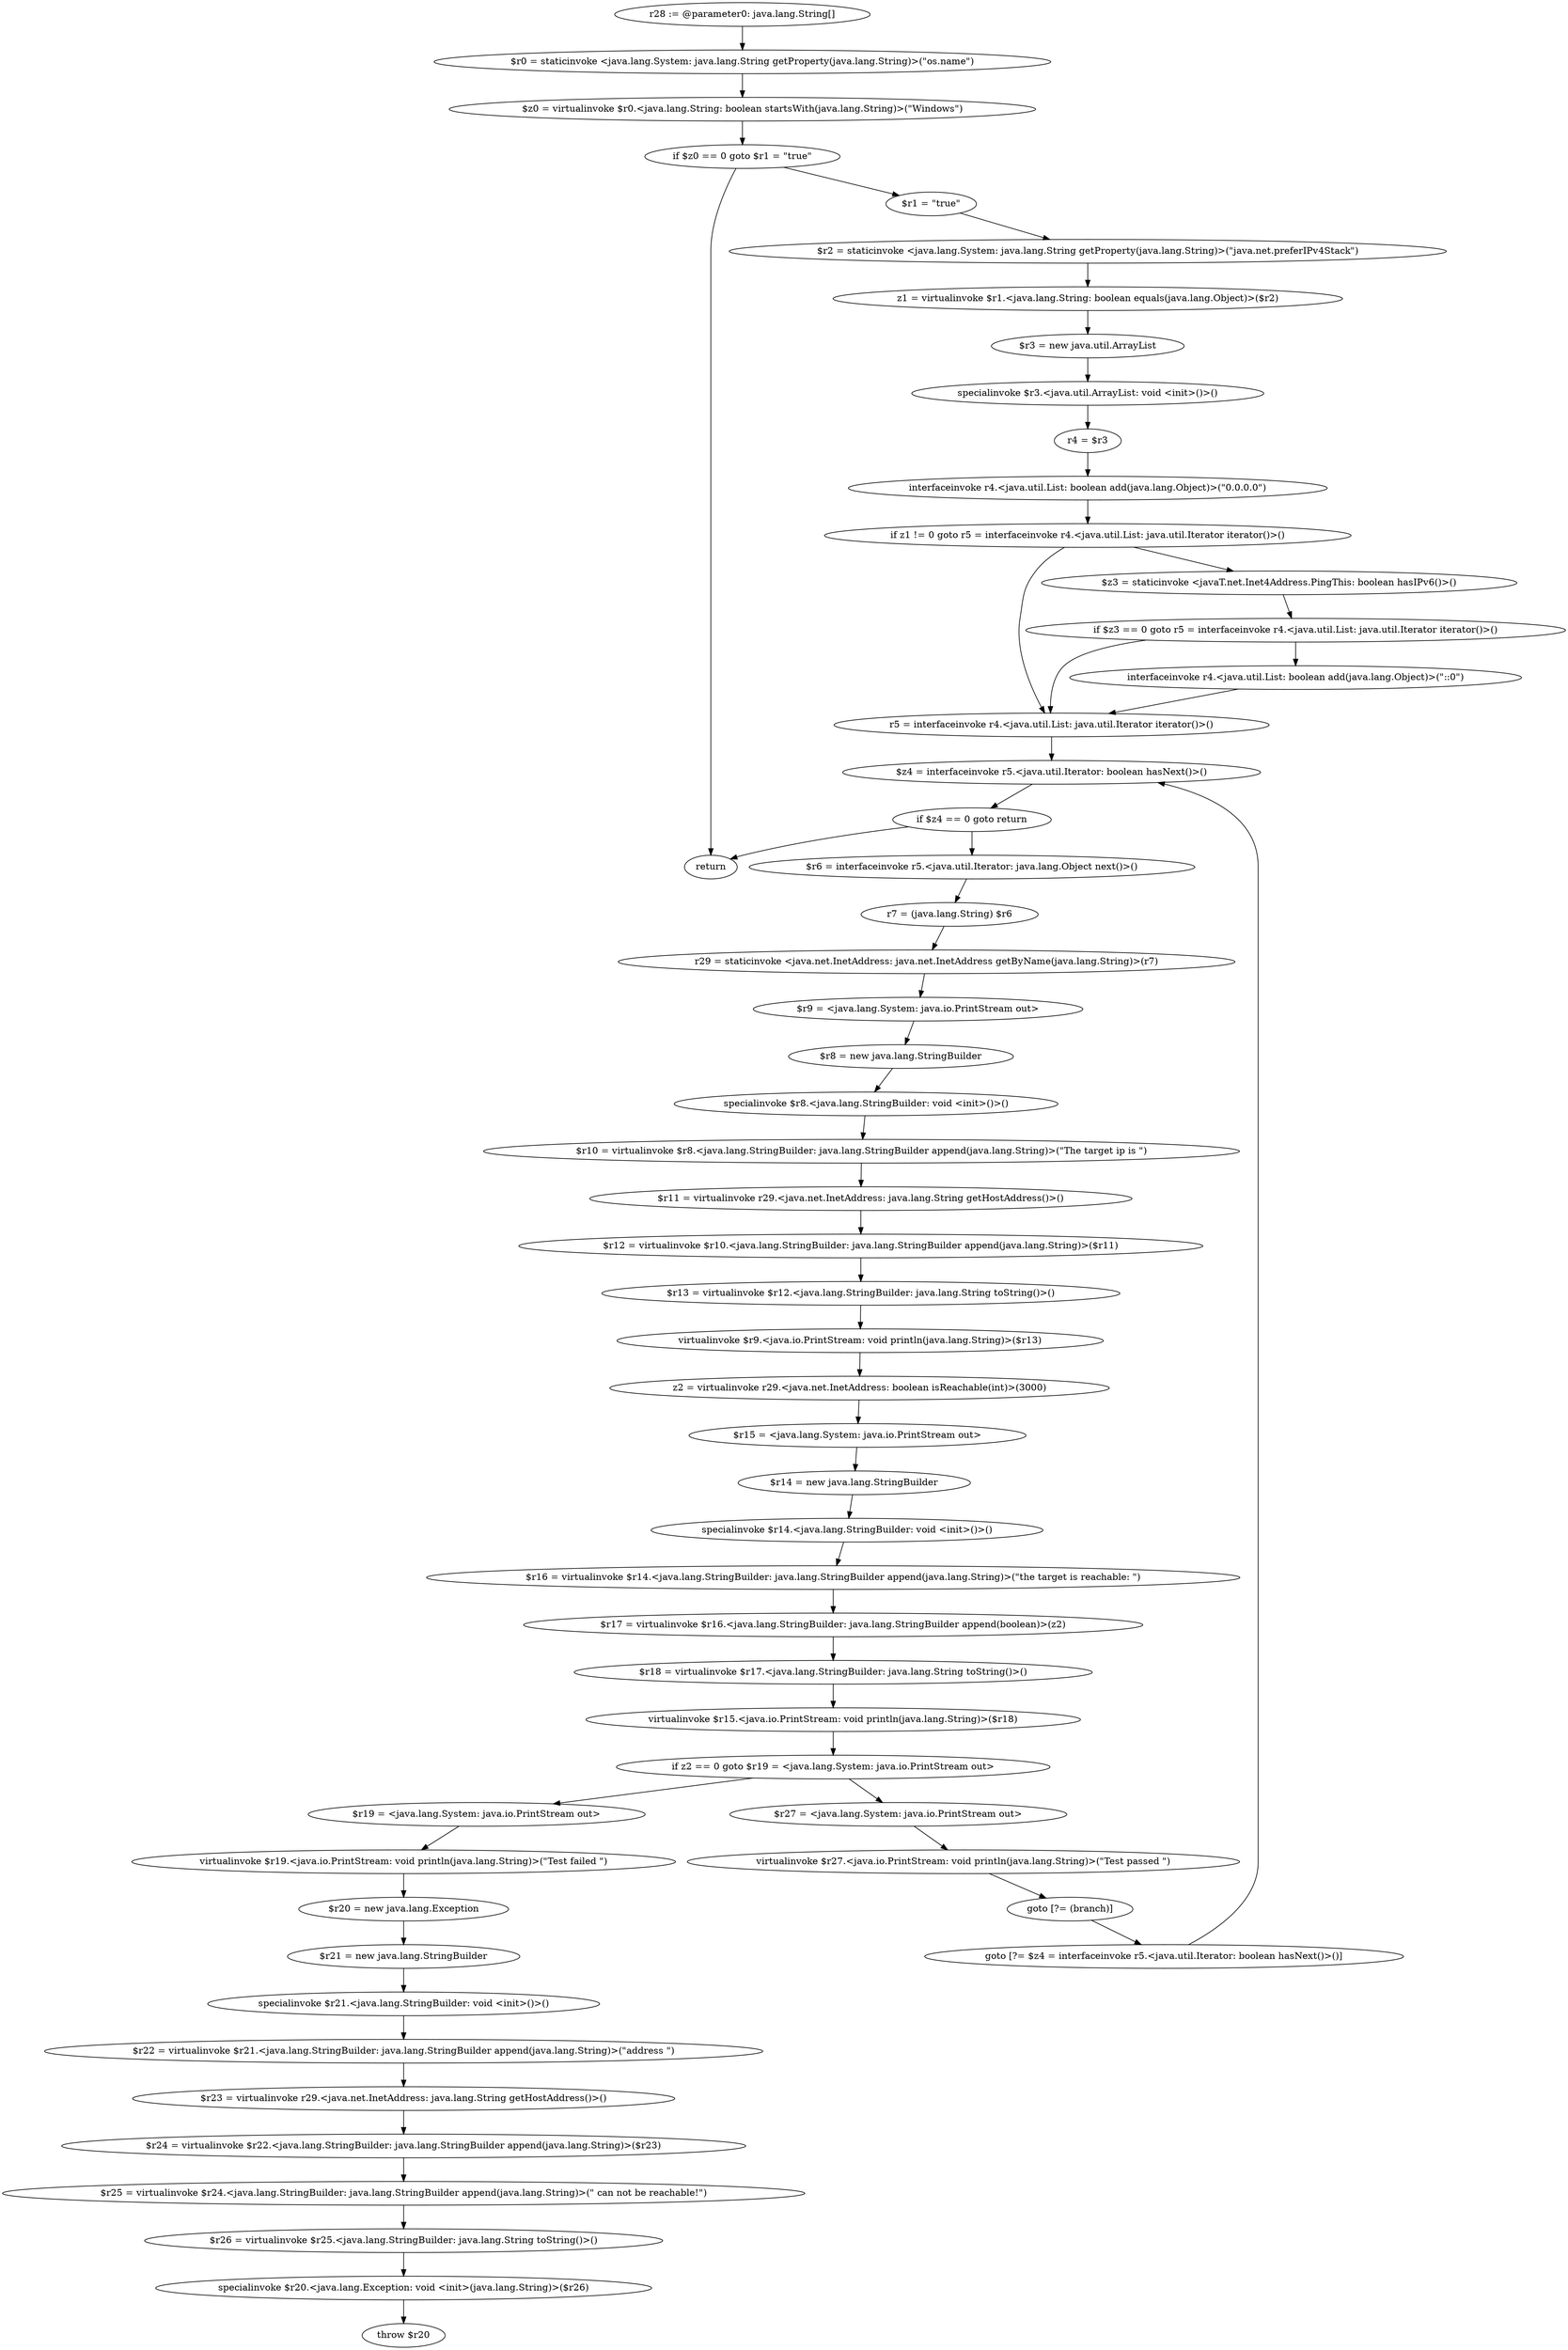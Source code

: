 digraph "unitGraph" {
    "r28 := @parameter0: java.lang.String[]"
    "$r0 = staticinvoke <java.lang.System: java.lang.String getProperty(java.lang.String)>(\"os.name\")"
    "$z0 = virtualinvoke $r0.<java.lang.String: boolean startsWith(java.lang.String)>(\"Windows\")"
    "if $z0 == 0 goto $r1 = \"true\""
    "return"
    "$r1 = \"true\""
    "$r2 = staticinvoke <java.lang.System: java.lang.String getProperty(java.lang.String)>(\"java.net.preferIPv4Stack\")"
    "z1 = virtualinvoke $r1.<java.lang.String: boolean equals(java.lang.Object)>($r2)"
    "$r3 = new java.util.ArrayList"
    "specialinvoke $r3.<java.util.ArrayList: void <init>()>()"
    "r4 = $r3"
    "interfaceinvoke r4.<java.util.List: boolean add(java.lang.Object)>(\"0.0.0.0\")"
    "if z1 != 0 goto r5 = interfaceinvoke r4.<java.util.List: java.util.Iterator iterator()>()"
    "$z3 = staticinvoke <javaT.net.Inet4Address.PingThis: boolean hasIPv6()>()"
    "if $z3 == 0 goto r5 = interfaceinvoke r4.<java.util.List: java.util.Iterator iterator()>()"
    "interfaceinvoke r4.<java.util.List: boolean add(java.lang.Object)>(\"::0\")"
    "r5 = interfaceinvoke r4.<java.util.List: java.util.Iterator iterator()>()"
    "$z4 = interfaceinvoke r5.<java.util.Iterator: boolean hasNext()>()"
    "if $z4 == 0 goto return"
    "$r6 = interfaceinvoke r5.<java.util.Iterator: java.lang.Object next()>()"
    "r7 = (java.lang.String) $r6"
    "r29 = staticinvoke <java.net.InetAddress: java.net.InetAddress getByName(java.lang.String)>(r7)"
    "$r9 = <java.lang.System: java.io.PrintStream out>"
    "$r8 = new java.lang.StringBuilder"
    "specialinvoke $r8.<java.lang.StringBuilder: void <init>()>()"
    "$r10 = virtualinvoke $r8.<java.lang.StringBuilder: java.lang.StringBuilder append(java.lang.String)>(\"The target ip is \")"
    "$r11 = virtualinvoke r29.<java.net.InetAddress: java.lang.String getHostAddress()>()"
    "$r12 = virtualinvoke $r10.<java.lang.StringBuilder: java.lang.StringBuilder append(java.lang.String)>($r11)"
    "$r13 = virtualinvoke $r12.<java.lang.StringBuilder: java.lang.String toString()>()"
    "virtualinvoke $r9.<java.io.PrintStream: void println(java.lang.String)>($r13)"
    "z2 = virtualinvoke r29.<java.net.InetAddress: boolean isReachable(int)>(3000)"
    "$r15 = <java.lang.System: java.io.PrintStream out>"
    "$r14 = new java.lang.StringBuilder"
    "specialinvoke $r14.<java.lang.StringBuilder: void <init>()>()"
    "$r16 = virtualinvoke $r14.<java.lang.StringBuilder: java.lang.StringBuilder append(java.lang.String)>(\"the target is reachable: \")"
    "$r17 = virtualinvoke $r16.<java.lang.StringBuilder: java.lang.StringBuilder append(boolean)>(z2)"
    "$r18 = virtualinvoke $r17.<java.lang.StringBuilder: java.lang.String toString()>()"
    "virtualinvoke $r15.<java.io.PrintStream: void println(java.lang.String)>($r18)"
    "if z2 == 0 goto $r19 = <java.lang.System: java.io.PrintStream out>"
    "$r27 = <java.lang.System: java.io.PrintStream out>"
    "virtualinvoke $r27.<java.io.PrintStream: void println(java.lang.String)>(\"Test passed \")"
    "goto [?= (branch)]"
    "$r19 = <java.lang.System: java.io.PrintStream out>"
    "virtualinvoke $r19.<java.io.PrintStream: void println(java.lang.String)>(\"Test failed \")"
    "$r20 = new java.lang.Exception"
    "$r21 = new java.lang.StringBuilder"
    "specialinvoke $r21.<java.lang.StringBuilder: void <init>()>()"
    "$r22 = virtualinvoke $r21.<java.lang.StringBuilder: java.lang.StringBuilder append(java.lang.String)>(\"address \")"
    "$r23 = virtualinvoke r29.<java.net.InetAddress: java.lang.String getHostAddress()>()"
    "$r24 = virtualinvoke $r22.<java.lang.StringBuilder: java.lang.StringBuilder append(java.lang.String)>($r23)"
    "$r25 = virtualinvoke $r24.<java.lang.StringBuilder: java.lang.StringBuilder append(java.lang.String)>(\" can not be reachable!\")"
    "$r26 = virtualinvoke $r25.<java.lang.StringBuilder: java.lang.String toString()>()"
    "specialinvoke $r20.<java.lang.Exception: void <init>(java.lang.String)>($r26)"
    "throw $r20"
    "goto [?= $z4 = interfaceinvoke r5.<java.util.Iterator: boolean hasNext()>()]"
    "r28 := @parameter0: java.lang.String[]"->"$r0 = staticinvoke <java.lang.System: java.lang.String getProperty(java.lang.String)>(\"os.name\")";
    "$r0 = staticinvoke <java.lang.System: java.lang.String getProperty(java.lang.String)>(\"os.name\")"->"$z0 = virtualinvoke $r0.<java.lang.String: boolean startsWith(java.lang.String)>(\"Windows\")";
    "$z0 = virtualinvoke $r0.<java.lang.String: boolean startsWith(java.lang.String)>(\"Windows\")"->"if $z0 == 0 goto $r1 = \"true\"";
    "if $z0 == 0 goto $r1 = \"true\""->"return";
    "if $z0 == 0 goto $r1 = \"true\""->"$r1 = \"true\"";
    "$r1 = \"true\""->"$r2 = staticinvoke <java.lang.System: java.lang.String getProperty(java.lang.String)>(\"java.net.preferIPv4Stack\")";
    "$r2 = staticinvoke <java.lang.System: java.lang.String getProperty(java.lang.String)>(\"java.net.preferIPv4Stack\")"->"z1 = virtualinvoke $r1.<java.lang.String: boolean equals(java.lang.Object)>($r2)";
    "z1 = virtualinvoke $r1.<java.lang.String: boolean equals(java.lang.Object)>($r2)"->"$r3 = new java.util.ArrayList";
    "$r3 = new java.util.ArrayList"->"specialinvoke $r3.<java.util.ArrayList: void <init>()>()";
    "specialinvoke $r3.<java.util.ArrayList: void <init>()>()"->"r4 = $r3";
    "r4 = $r3"->"interfaceinvoke r4.<java.util.List: boolean add(java.lang.Object)>(\"0.0.0.0\")";
    "interfaceinvoke r4.<java.util.List: boolean add(java.lang.Object)>(\"0.0.0.0\")"->"if z1 != 0 goto r5 = interfaceinvoke r4.<java.util.List: java.util.Iterator iterator()>()";
    "if z1 != 0 goto r5 = interfaceinvoke r4.<java.util.List: java.util.Iterator iterator()>()"->"$z3 = staticinvoke <javaT.net.Inet4Address.PingThis: boolean hasIPv6()>()";
    "if z1 != 0 goto r5 = interfaceinvoke r4.<java.util.List: java.util.Iterator iterator()>()"->"r5 = interfaceinvoke r4.<java.util.List: java.util.Iterator iterator()>()";
    "$z3 = staticinvoke <javaT.net.Inet4Address.PingThis: boolean hasIPv6()>()"->"if $z3 == 0 goto r5 = interfaceinvoke r4.<java.util.List: java.util.Iterator iterator()>()";
    "if $z3 == 0 goto r5 = interfaceinvoke r4.<java.util.List: java.util.Iterator iterator()>()"->"interfaceinvoke r4.<java.util.List: boolean add(java.lang.Object)>(\"::0\")";
    "if $z3 == 0 goto r5 = interfaceinvoke r4.<java.util.List: java.util.Iterator iterator()>()"->"r5 = interfaceinvoke r4.<java.util.List: java.util.Iterator iterator()>()";
    "interfaceinvoke r4.<java.util.List: boolean add(java.lang.Object)>(\"::0\")"->"r5 = interfaceinvoke r4.<java.util.List: java.util.Iterator iterator()>()";
    "r5 = interfaceinvoke r4.<java.util.List: java.util.Iterator iterator()>()"->"$z4 = interfaceinvoke r5.<java.util.Iterator: boolean hasNext()>()";
    "$z4 = interfaceinvoke r5.<java.util.Iterator: boolean hasNext()>()"->"if $z4 == 0 goto return";
    "if $z4 == 0 goto return"->"$r6 = interfaceinvoke r5.<java.util.Iterator: java.lang.Object next()>()";
    "if $z4 == 0 goto return"->"return";
    "$r6 = interfaceinvoke r5.<java.util.Iterator: java.lang.Object next()>()"->"r7 = (java.lang.String) $r6";
    "r7 = (java.lang.String) $r6"->"r29 = staticinvoke <java.net.InetAddress: java.net.InetAddress getByName(java.lang.String)>(r7)";
    "r29 = staticinvoke <java.net.InetAddress: java.net.InetAddress getByName(java.lang.String)>(r7)"->"$r9 = <java.lang.System: java.io.PrintStream out>";
    "$r9 = <java.lang.System: java.io.PrintStream out>"->"$r8 = new java.lang.StringBuilder";
    "$r8 = new java.lang.StringBuilder"->"specialinvoke $r8.<java.lang.StringBuilder: void <init>()>()";
    "specialinvoke $r8.<java.lang.StringBuilder: void <init>()>()"->"$r10 = virtualinvoke $r8.<java.lang.StringBuilder: java.lang.StringBuilder append(java.lang.String)>(\"The target ip is \")";
    "$r10 = virtualinvoke $r8.<java.lang.StringBuilder: java.lang.StringBuilder append(java.lang.String)>(\"The target ip is \")"->"$r11 = virtualinvoke r29.<java.net.InetAddress: java.lang.String getHostAddress()>()";
    "$r11 = virtualinvoke r29.<java.net.InetAddress: java.lang.String getHostAddress()>()"->"$r12 = virtualinvoke $r10.<java.lang.StringBuilder: java.lang.StringBuilder append(java.lang.String)>($r11)";
    "$r12 = virtualinvoke $r10.<java.lang.StringBuilder: java.lang.StringBuilder append(java.lang.String)>($r11)"->"$r13 = virtualinvoke $r12.<java.lang.StringBuilder: java.lang.String toString()>()";
    "$r13 = virtualinvoke $r12.<java.lang.StringBuilder: java.lang.String toString()>()"->"virtualinvoke $r9.<java.io.PrintStream: void println(java.lang.String)>($r13)";
    "virtualinvoke $r9.<java.io.PrintStream: void println(java.lang.String)>($r13)"->"z2 = virtualinvoke r29.<java.net.InetAddress: boolean isReachable(int)>(3000)";
    "z2 = virtualinvoke r29.<java.net.InetAddress: boolean isReachable(int)>(3000)"->"$r15 = <java.lang.System: java.io.PrintStream out>";
    "$r15 = <java.lang.System: java.io.PrintStream out>"->"$r14 = new java.lang.StringBuilder";
    "$r14 = new java.lang.StringBuilder"->"specialinvoke $r14.<java.lang.StringBuilder: void <init>()>()";
    "specialinvoke $r14.<java.lang.StringBuilder: void <init>()>()"->"$r16 = virtualinvoke $r14.<java.lang.StringBuilder: java.lang.StringBuilder append(java.lang.String)>(\"the target is reachable: \")";
    "$r16 = virtualinvoke $r14.<java.lang.StringBuilder: java.lang.StringBuilder append(java.lang.String)>(\"the target is reachable: \")"->"$r17 = virtualinvoke $r16.<java.lang.StringBuilder: java.lang.StringBuilder append(boolean)>(z2)";
    "$r17 = virtualinvoke $r16.<java.lang.StringBuilder: java.lang.StringBuilder append(boolean)>(z2)"->"$r18 = virtualinvoke $r17.<java.lang.StringBuilder: java.lang.String toString()>()";
    "$r18 = virtualinvoke $r17.<java.lang.StringBuilder: java.lang.String toString()>()"->"virtualinvoke $r15.<java.io.PrintStream: void println(java.lang.String)>($r18)";
    "virtualinvoke $r15.<java.io.PrintStream: void println(java.lang.String)>($r18)"->"if z2 == 0 goto $r19 = <java.lang.System: java.io.PrintStream out>";
    "if z2 == 0 goto $r19 = <java.lang.System: java.io.PrintStream out>"->"$r27 = <java.lang.System: java.io.PrintStream out>";
    "if z2 == 0 goto $r19 = <java.lang.System: java.io.PrintStream out>"->"$r19 = <java.lang.System: java.io.PrintStream out>";
    "$r27 = <java.lang.System: java.io.PrintStream out>"->"virtualinvoke $r27.<java.io.PrintStream: void println(java.lang.String)>(\"Test passed \")";
    "virtualinvoke $r27.<java.io.PrintStream: void println(java.lang.String)>(\"Test passed \")"->"goto [?= (branch)]";
    "goto [?= (branch)]"->"goto [?= $z4 = interfaceinvoke r5.<java.util.Iterator: boolean hasNext()>()]";
    "$r19 = <java.lang.System: java.io.PrintStream out>"->"virtualinvoke $r19.<java.io.PrintStream: void println(java.lang.String)>(\"Test failed \")";
    "virtualinvoke $r19.<java.io.PrintStream: void println(java.lang.String)>(\"Test failed \")"->"$r20 = new java.lang.Exception";
    "$r20 = new java.lang.Exception"->"$r21 = new java.lang.StringBuilder";
    "$r21 = new java.lang.StringBuilder"->"specialinvoke $r21.<java.lang.StringBuilder: void <init>()>()";
    "specialinvoke $r21.<java.lang.StringBuilder: void <init>()>()"->"$r22 = virtualinvoke $r21.<java.lang.StringBuilder: java.lang.StringBuilder append(java.lang.String)>(\"address \")";
    "$r22 = virtualinvoke $r21.<java.lang.StringBuilder: java.lang.StringBuilder append(java.lang.String)>(\"address \")"->"$r23 = virtualinvoke r29.<java.net.InetAddress: java.lang.String getHostAddress()>()";
    "$r23 = virtualinvoke r29.<java.net.InetAddress: java.lang.String getHostAddress()>()"->"$r24 = virtualinvoke $r22.<java.lang.StringBuilder: java.lang.StringBuilder append(java.lang.String)>($r23)";
    "$r24 = virtualinvoke $r22.<java.lang.StringBuilder: java.lang.StringBuilder append(java.lang.String)>($r23)"->"$r25 = virtualinvoke $r24.<java.lang.StringBuilder: java.lang.StringBuilder append(java.lang.String)>(\" can not be reachable!\")";
    "$r25 = virtualinvoke $r24.<java.lang.StringBuilder: java.lang.StringBuilder append(java.lang.String)>(\" can not be reachable!\")"->"$r26 = virtualinvoke $r25.<java.lang.StringBuilder: java.lang.String toString()>()";
    "$r26 = virtualinvoke $r25.<java.lang.StringBuilder: java.lang.String toString()>()"->"specialinvoke $r20.<java.lang.Exception: void <init>(java.lang.String)>($r26)";
    "specialinvoke $r20.<java.lang.Exception: void <init>(java.lang.String)>($r26)"->"throw $r20";
    "goto [?= $z4 = interfaceinvoke r5.<java.util.Iterator: boolean hasNext()>()]"->"$z4 = interfaceinvoke r5.<java.util.Iterator: boolean hasNext()>()";
}
